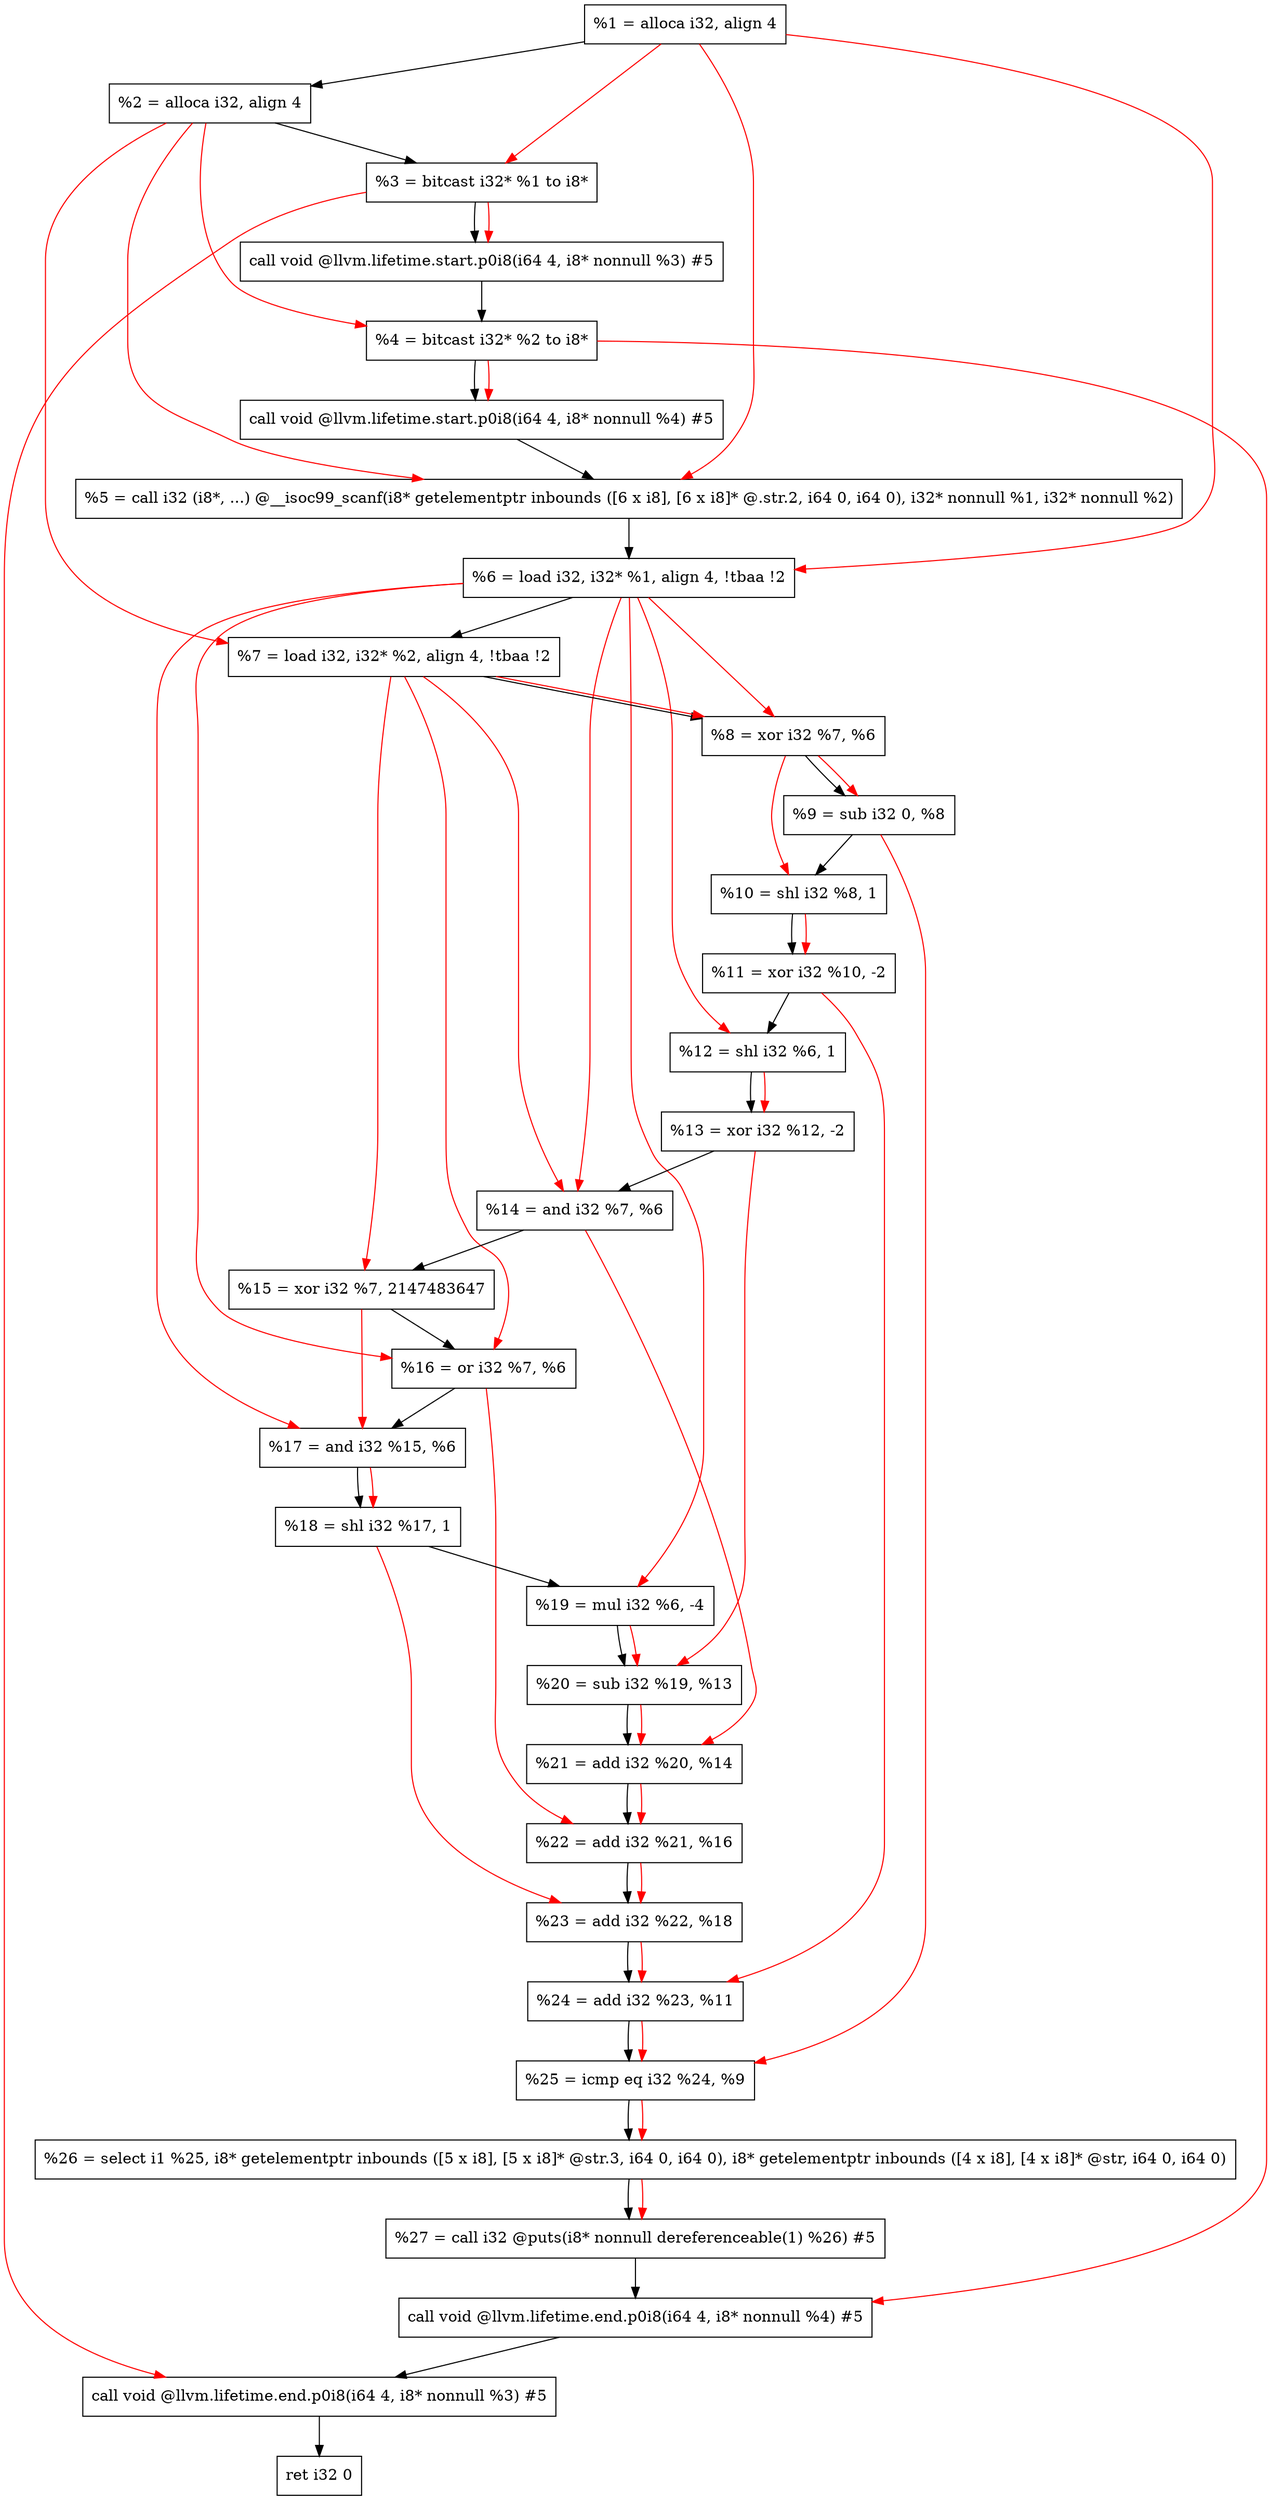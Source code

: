 digraph "DFG for'main' function" {
	Node0x214e978[shape=record, label="  %1 = alloca i32, align 4"];
	Node0x214e9f8[shape=record, label="  %2 = alloca i32, align 4"];
	Node0x214ea88[shape=record, label="  %3 = bitcast i32* %1 to i8*"];
	Node0x214eee8[shape=record, label="  call void @llvm.lifetime.start.p0i8(i64 4, i8* nonnull %3) #5"];
	Node0x214efc8[shape=record, label="  %4 = bitcast i32* %2 to i8*"];
	Node0x214f0e8[shape=record, label="  call void @llvm.lifetime.start.p0i8(i64 4, i8* nonnull %4) #5"];
	Node0x214f320[shape=record, label="  %5 = call i32 (i8*, ...) @__isoc99_scanf(i8* getelementptr inbounds ([6 x i8], [6 x i8]* @.str.2, i64 0, i64 0), i32* nonnull %1, i32* nonnull %2)"];
	Node0x214f3d8[shape=record, label="  %6 = load i32, i32* %1, align 4, !tbaa !2"];
	Node0x2150348[shape=record, label="  %7 = load i32, i32* %2, align 4, !tbaa !2"];
	Node0x21509d0[shape=record, label="  %8 = xor i32 %7, %6"];
	Node0x2150a40[shape=record, label="  %9 = sub i32 0, %8"];
	Node0x2150ab0[shape=record, label="  %10 = shl i32 %8, 1"];
	Node0x2150b20[shape=record, label="  %11 = xor i32 %10, -2"];
	Node0x2150b90[shape=record, label="  %12 = shl i32 %6, 1"];
	Node0x2150c00[shape=record, label="  %13 = xor i32 %12, -2"];
	Node0x2150c70[shape=record, label="  %14 = and i32 %7, %6"];
	Node0x2150ce0[shape=record, label="  %15 = xor i32 %7, 2147483647"];
	Node0x2150d50[shape=record, label="  %16 = or i32 %7, %6"];
	Node0x2150dc0[shape=record, label="  %17 = and i32 %15, %6"];
	Node0x2150e30[shape=record, label="  %18 = shl i32 %17, 1"];
	Node0x2150ed0[shape=record, label="  %19 = mul i32 %6, -4"];
	Node0x2150f40[shape=record, label="  %20 = sub i32 %19, %13"];
	Node0x2150fb0[shape=record, label="  %21 = add i32 %20, %14"];
	Node0x2151020[shape=record, label="  %22 = add i32 %21, %16"];
	Node0x2151090[shape=record, label="  %23 = add i32 %22, %18"];
	Node0x2151100[shape=record, label="  %24 = add i32 %23, %11"];
	Node0x2151170[shape=record, label="  %25 = icmp eq i32 %24, %9"];
	Node0x20ef9d8[shape=record, label="  %26 = select i1 %25, i8* getelementptr inbounds ([5 x i8], [5 x i8]* @str.3, i64 0, i64 0), i8* getelementptr inbounds ([4 x i8], [4 x i8]* @str, i64 0, i64 0)"];
	Node0x2151200[shape=record, label="  %27 = call i32 @puts(i8* nonnull dereferenceable(1) %26) #5"];
	Node0x2151458[shape=record, label="  call void @llvm.lifetime.end.p0i8(i64 4, i8* nonnull %4) #5"];
	Node0x21515b8[shape=record, label="  call void @llvm.lifetime.end.p0i8(i64 4, i8* nonnull %3) #5"];
	Node0x2151678[shape=record, label="  ret i32 0"];
	Node0x214e978 -> Node0x214e9f8;
	Node0x214e9f8 -> Node0x214ea88;
	Node0x214ea88 -> Node0x214eee8;
	Node0x214eee8 -> Node0x214efc8;
	Node0x214efc8 -> Node0x214f0e8;
	Node0x214f0e8 -> Node0x214f320;
	Node0x214f320 -> Node0x214f3d8;
	Node0x214f3d8 -> Node0x2150348;
	Node0x2150348 -> Node0x21509d0;
	Node0x21509d0 -> Node0x2150a40;
	Node0x2150a40 -> Node0x2150ab0;
	Node0x2150ab0 -> Node0x2150b20;
	Node0x2150b20 -> Node0x2150b90;
	Node0x2150b90 -> Node0x2150c00;
	Node0x2150c00 -> Node0x2150c70;
	Node0x2150c70 -> Node0x2150ce0;
	Node0x2150ce0 -> Node0x2150d50;
	Node0x2150d50 -> Node0x2150dc0;
	Node0x2150dc0 -> Node0x2150e30;
	Node0x2150e30 -> Node0x2150ed0;
	Node0x2150ed0 -> Node0x2150f40;
	Node0x2150f40 -> Node0x2150fb0;
	Node0x2150fb0 -> Node0x2151020;
	Node0x2151020 -> Node0x2151090;
	Node0x2151090 -> Node0x2151100;
	Node0x2151100 -> Node0x2151170;
	Node0x2151170 -> Node0x20ef9d8;
	Node0x20ef9d8 -> Node0x2151200;
	Node0x2151200 -> Node0x2151458;
	Node0x2151458 -> Node0x21515b8;
	Node0x21515b8 -> Node0x2151678;
edge [color=red]
	Node0x214e978 -> Node0x214ea88;
	Node0x214ea88 -> Node0x214eee8;
	Node0x214e9f8 -> Node0x214efc8;
	Node0x214efc8 -> Node0x214f0e8;
	Node0x214e978 -> Node0x214f320;
	Node0x214e9f8 -> Node0x214f320;
	Node0x214e978 -> Node0x214f3d8;
	Node0x214e9f8 -> Node0x2150348;
	Node0x2150348 -> Node0x21509d0;
	Node0x214f3d8 -> Node0x21509d0;
	Node0x21509d0 -> Node0x2150a40;
	Node0x21509d0 -> Node0x2150ab0;
	Node0x2150ab0 -> Node0x2150b20;
	Node0x214f3d8 -> Node0x2150b90;
	Node0x2150b90 -> Node0x2150c00;
	Node0x2150348 -> Node0x2150c70;
	Node0x214f3d8 -> Node0x2150c70;
	Node0x2150348 -> Node0x2150ce0;
	Node0x2150348 -> Node0x2150d50;
	Node0x214f3d8 -> Node0x2150d50;
	Node0x2150ce0 -> Node0x2150dc0;
	Node0x214f3d8 -> Node0x2150dc0;
	Node0x2150dc0 -> Node0x2150e30;
	Node0x214f3d8 -> Node0x2150ed0;
	Node0x2150ed0 -> Node0x2150f40;
	Node0x2150c00 -> Node0x2150f40;
	Node0x2150f40 -> Node0x2150fb0;
	Node0x2150c70 -> Node0x2150fb0;
	Node0x2150fb0 -> Node0x2151020;
	Node0x2150d50 -> Node0x2151020;
	Node0x2151020 -> Node0x2151090;
	Node0x2150e30 -> Node0x2151090;
	Node0x2151090 -> Node0x2151100;
	Node0x2150b20 -> Node0x2151100;
	Node0x2151100 -> Node0x2151170;
	Node0x2150a40 -> Node0x2151170;
	Node0x2151170 -> Node0x20ef9d8;
	Node0x20ef9d8 -> Node0x2151200;
	Node0x214efc8 -> Node0x2151458;
	Node0x214ea88 -> Node0x21515b8;
}
